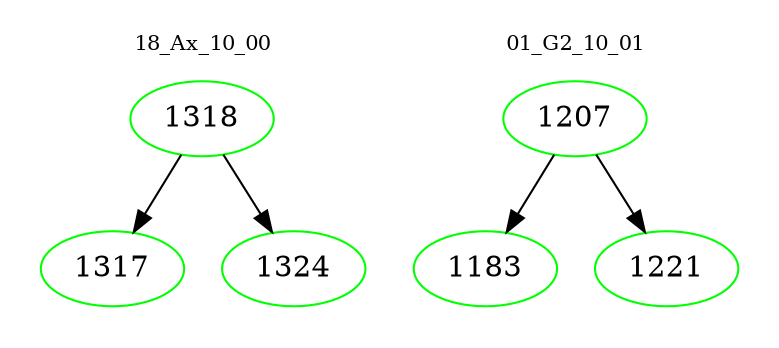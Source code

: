 digraph{
subgraph cluster_0 {
color = white
label = "18_Ax_10_00";
fontsize=10;
T0_1318 [label="1318", color="green"]
T0_1318 -> T0_1317 [color="black"]
T0_1317 [label="1317", color="green"]
T0_1318 -> T0_1324 [color="black"]
T0_1324 [label="1324", color="green"]
}
subgraph cluster_1 {
color = white
label = "01_G2_10_01";
fontsize=10;
T1_1207 [label="1207", color="green"]
T1_1207 -> T1_1183 [color="black"]
T1_1183 [label="1183", color="green"]
T1_1207 -> T1_1221 [color="black"]
T1_1221 [label="1221", color="green"]
}
}
